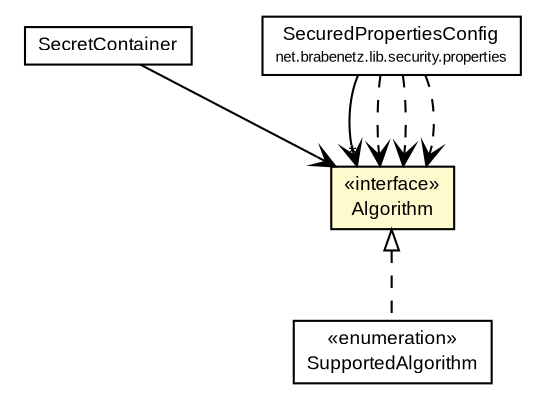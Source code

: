 #!/usr/local/bin/dot
#
# Class diagram 
# Generated by UMLGraph version R5_6-24-gf6e263 (http://www.umlgraph.org/)
#

digraph G {
	edge [fontname="arial",fontsize=10,labelfontname="arial",labelfontsize=10];
	node [fontname="arial",fontsize=10,shape=plaintext];
	nodesep=0.25;
	ranksep=0.5;
	// net.brabenetz.lib.security.properties.core.SupportedAlgorithm
	c30 [label=<<table title="net.brabenetz.lib.security.properties.core.SupportedAlgorithm" border="0" cellborder="1" cellspacing="0" cellpadding="2" port="p" href="./SupportedAlgorithm.html">
		<tr><td><table border="0" cellspacing="0" cellpadding="1">
<tr><td align="center" balign="center"> &#171;enumeration&#187; </td></tr>
<tr><td align="center" balign="center"> SupportedAlgorithm </td></tr>
		</table></td></tr>
		</table>>, URL="./SupportedAlgorithm.html", fontname="arial", fontcolor="black", fontsize=9.0];
	// net.brabenetz.lib.security.properties.core.SecretContainer
	c36 [label=<<table title="net.brabenetz.lib.security.properties.core.SecretContainer" border="0" cellborder="1" cellspacing="0" cellpadding="2" port="p" href="./SecretContainer.html">
		<tr><td><table border="0" cellspacing="0" cellpadding="1">
<tr><td align="center" balign="center"> SecretContainer </td></tr>
		</table></td></tr>
		</table>>, URL="./SecretContainer.html", fontname="arial", fontcolor="black", fontsize=9.0];
	// net.brabenetz.lib.security.properties.core.Algorithm
	c39 [label=<<table title="net.brabenetz.lib.security.properties.core.Algorithm" border="0" cellborder="1" cellspacing="0" cellpadding="2" port="p" bgcolor="lemonChiffon" href="./Algorithm.html">
		<tr><td><table border="0" cellspacing="0" cellpadding="1">
<tr><td align="center" balign="center"> &#171;interface&#187; </td></tr>
<tr><td align="center" balign="center"> Algorithm </td></tr>
		</table></td></tr>
		</table>>, URL="./Algorithm.html", fontname="arial", fontcolor="black", fontsize=9.0];
	// net.brabenetz.lib.security.properties.SecuredPropertiesConfig
	c41 [label=<<table title="net.brabenetz.lib.security.properties.SecuredPropertiesConfig" border="0" cellborder="1" cellspacing="0" cellpadding="2" port="p" href="../SecuredPropertiesConfig.html">
		<tr><td><table border="0" cellspacing="0" cellpadding="1">
<tr><td align="center" balign="center"> SecuredPropertiesConfig </td></tr>
<tr><td align="center" balign="center"><font point-size="7.0"> net.brabenetz.lib.security.properties </font></td></tr>
		</table></td></tr>
		</table>>, URL="../SecuredPropertiesConfig.html", fontname="arial", fontcolor="black", fontsize=9.0];
	//net.brabenetz.lib.security.properties.core.SupportedAlgorithm implements net.brabenetz.lib.security.properties.core.Algorithm
	c39:p -> c30:p [dir=back,arrowtail=empty,style=dashed];
	// net.brabenetz.lib.security.properties.core.SecretContainer NAVASSOC net.brabenetz.lib.security.properties.core.Algorithm
	c36:p -> c39:p [taillabel="", label="", headlabel="", fontname="arial", fontcolor="black", fontsize=10.0, color="black", arrowhead=open];
	// net.brabenetz.lib.security.properties.SecuredPropertiesConfig NAVASSOC net.brabenetz.lib.security.properties.core.Algorithm
	c41:p -> c39:p [taillabel="", label="", headlabel="*", fontname="arial", fontcolor="black", fontsize=10.0, color="black", arrowhead=open];
	// net.brabenetz.lib.security.properties.SecuredPropertiesConfig DEPEND net.brabenetz.lib.security.properties.core.Algorithm
	c41:p -> c39:p [taillabel="", label="", headlabel="", fontname="arial", fontcolor="black", fontsize=10.0, color="black", arrowhead=open, style=dashed];
	// net.brabenetz.lib.security.properties.SecuredPropertiesConfig DEPEND net.brabenetz.lib.security.properties.core.Algorithm
	c41:p -> c39:p [taillabel="", label="", headlabel="", fontname="arial", fontcolor="black", fontsize=10.0, color="black", arrowhead=open, style=dashed];
	// net.brabenetz.lib.security.properties.SecuredPropertiesConfig DEPEND net.brabenetz.lib.security.properties.core.Algorithm
	c41:p -> c39:p [taillabel="", label="", headlabel="", fontname="arial", fontcolor="black", fontsize=10.0, color="black", arrowhead=open, style=dashed];
}

